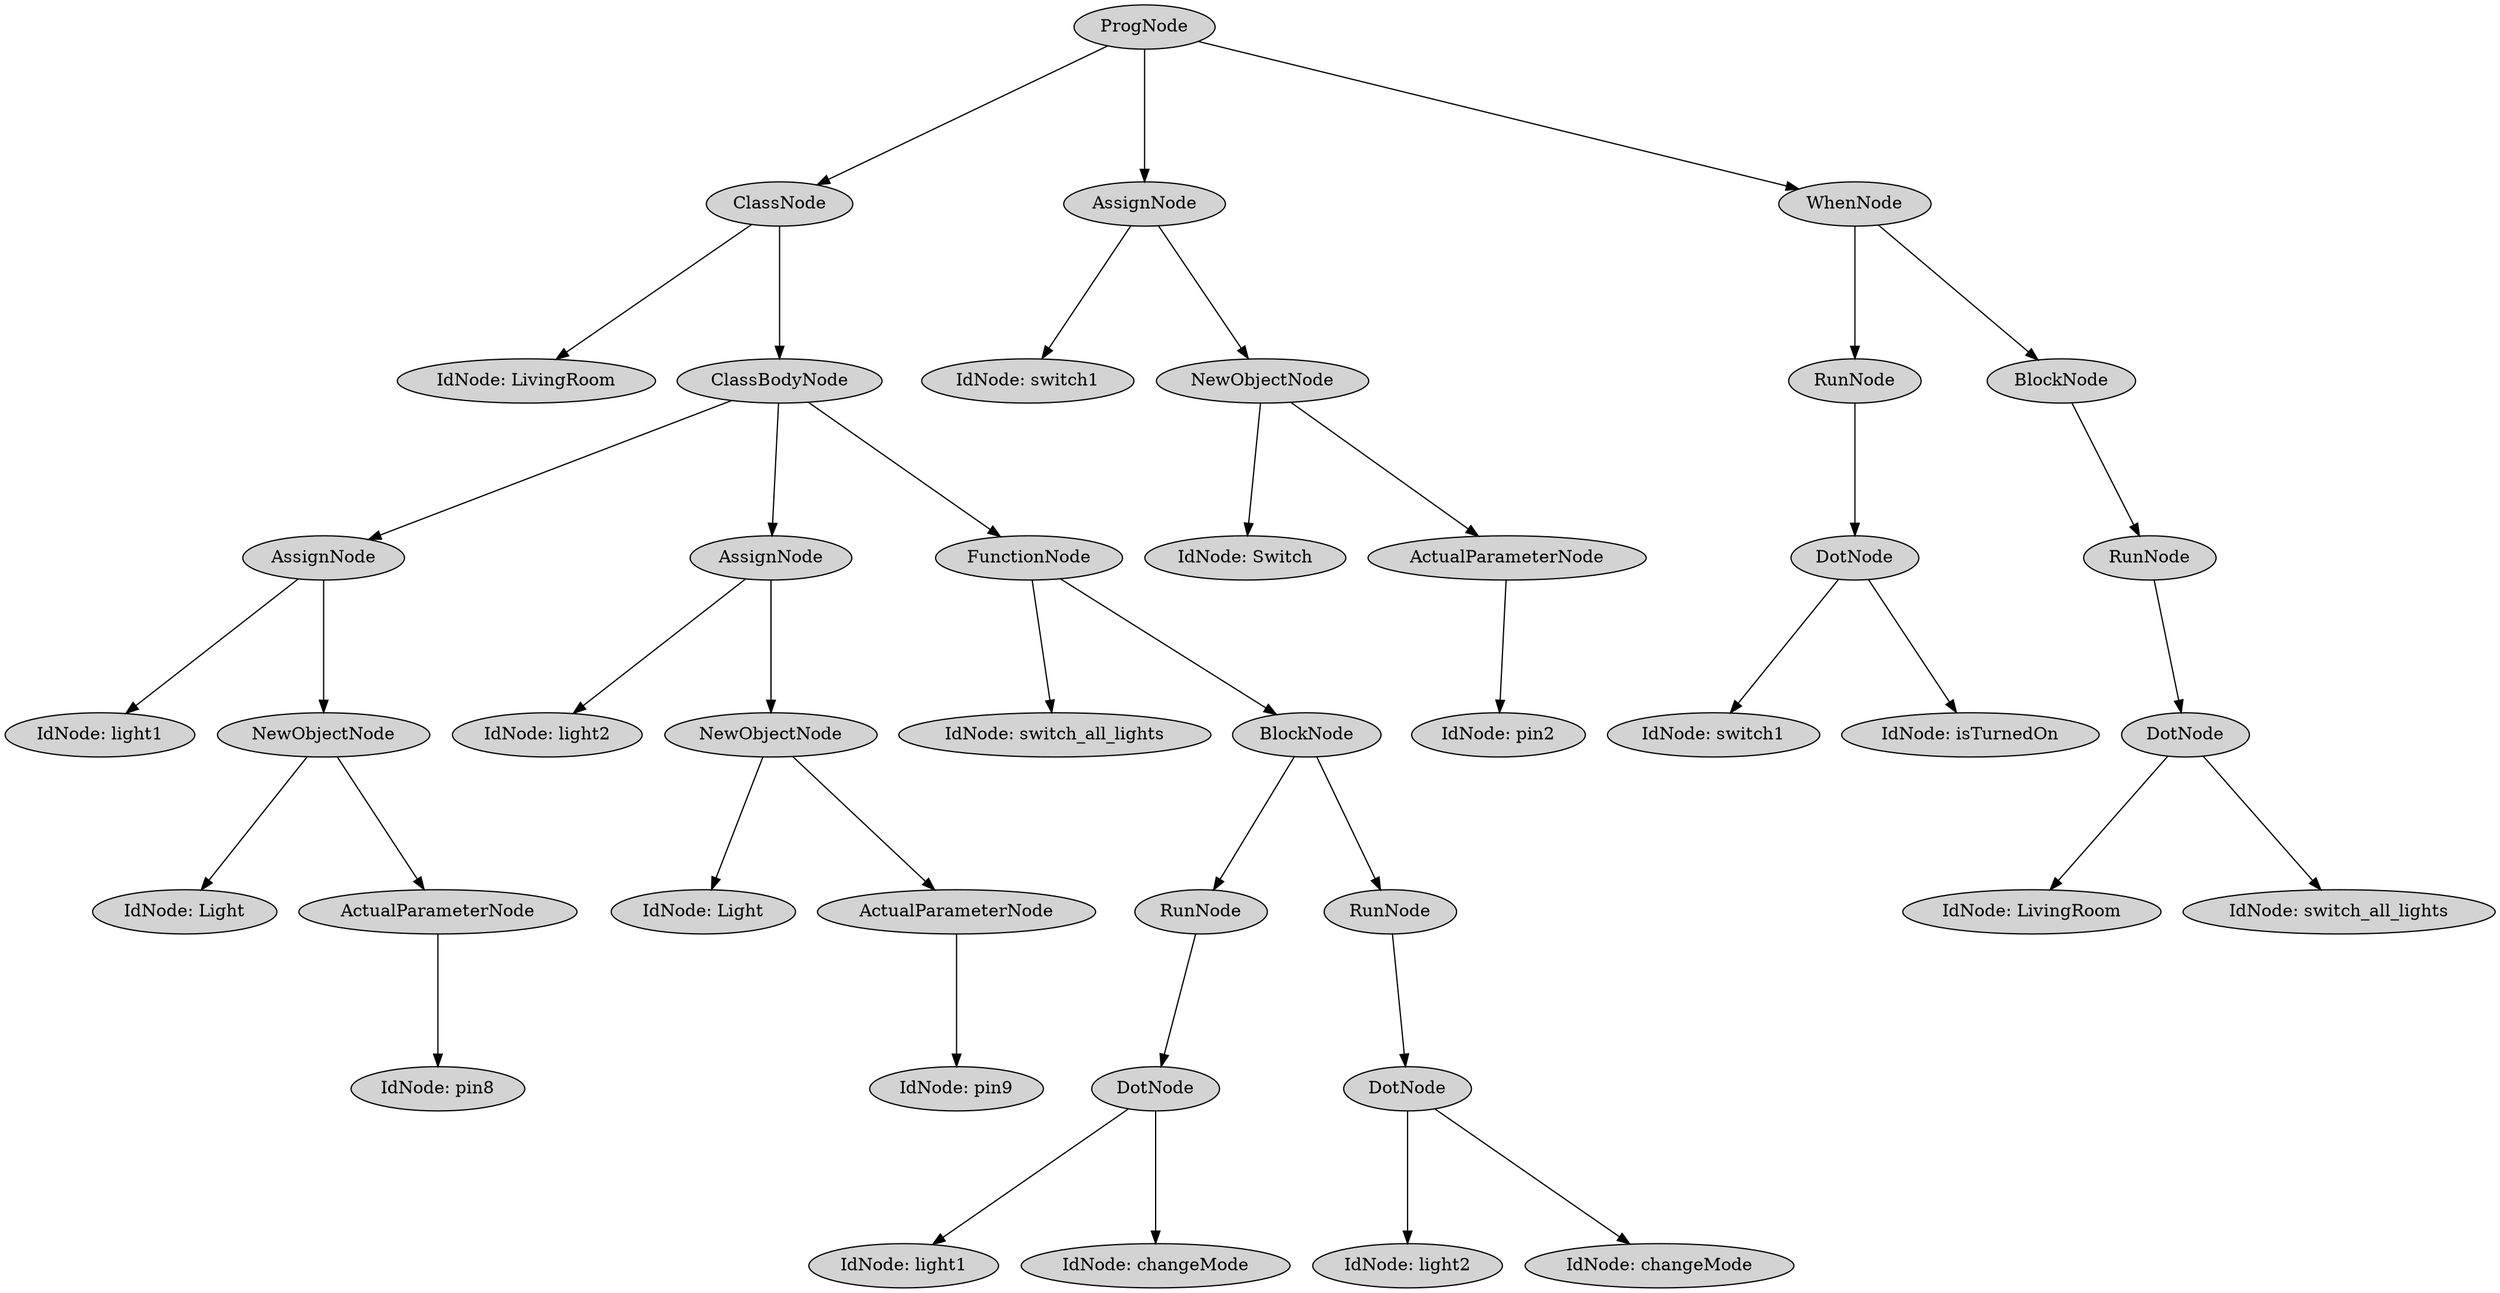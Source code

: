 digraph G {
	graph [ranksep=1.5 ratio=fill]
	node [style=filled]
	3793833 [label=ProgNode]
	3793837 [label=ClassNode]
	3793833 -> 3793837
	3793825 [label="IdNode: LivingRoom"]
	3793837 -> 3793825
	3793831 [label=ClassBodyNode]
	3793837 -> 3793831
	3793841 [label=AssignNode]
	3793831 -> 3793841
	3793845 [label="IdNode: light1"]
	3793841 -> 3793845
	3793861 [label=NewObjectNode]
	3793841 -> 3793861
	3793863 [label="IdNode: Light"]
	3793861 -> 3793863
	3793859 [label=ActualParameterNode]
	3793861 -> 3793859
	3793887 [label="IdNode: pin8"]
	3793859 -> 3793887
	3793843 [label=AssignNode]
	3793831 -> 3793843
	3793851 [label="IdNode: light2"]
	3793843 -> 3793851
	3793867 [label=NewObjectNode]
	3793843 -> 3793867
	3793875 [label="IdNode: Light"]
	3793867 -> 3793875
	3793873 [label=ActualParameterNode]
	3793867 -> 3793873
	3793899 [label="IdNode: pin9"]
	3793873 -> 3793899
	3793835 [label=FunctionNode]
	3793831 -> 3793835
	3793847 [label="IdNode: switch_all_lights"]
	3793835 -> 3793847
	3793853 [label=BlockNode]
	3793835 -> 3793853
	3793871 [label=RunNode]
	3793853 -> 3793871
	3793881 [label=DotNode]
	3793871 -> 3793881
	3793889 [label="IdNode: light1"]
	3793881 -> 3793889
	3793885 [label="IdNode: changeMode"]
	3793881 -> 3793885
	3793877 [label=RunNode]
	3793853 -> 3793877
	3793891 [label=DotNode]
	3793877 -> 3793891
	3793883 [label="IdNode: light2"]
	3793891 -> 3793883
	3793895 [label="IdNode: changeMode"]
	3793891 -> 3793895
	3793849 [label=AssignNode]
	3793833 -> 3793849
	3793857 [label="IdNode: switch1"]
	3793849 -> 3793857
	3793901 [label=NewObjectNode]
	3793849 -> 3793901
	3793909 [label="IdNode: Switch"]
	3793901 -> 3793909
	3793907 [label=ActualParameterNode]
	3793901 -> 3793907
	3797775 [label="IdNode: pin2"]
	3793907 -> 3797775
	3793855 [label=WhenNode]
	3793833 -> 3793855
	3793911 [label=RunNode]
	3793855 -> 3793911
	3793917 [label=DotNode]
	3793911 -> 3793917
	3797763 [label="IdNode: switch1"]
	3793917 -> 3797763
	3797767 [label="IdNode: isTurnedOn"]
	3793917 -> 3797767
	3793897 [label=BlockNode]
	3793855 -> 3793897
	3793879 [label=RunNode]
	3793897 -> 3793879
	3793915 [label=DotNode]
	3793879 -> 3793915
	3793903 [label="IdNode: LivingRoom"]
	3793915 -> 3793903
	3793919 [label="IdNode: switch_all_lights"]
	3793915 -> 3793919
	overlap=false
}

